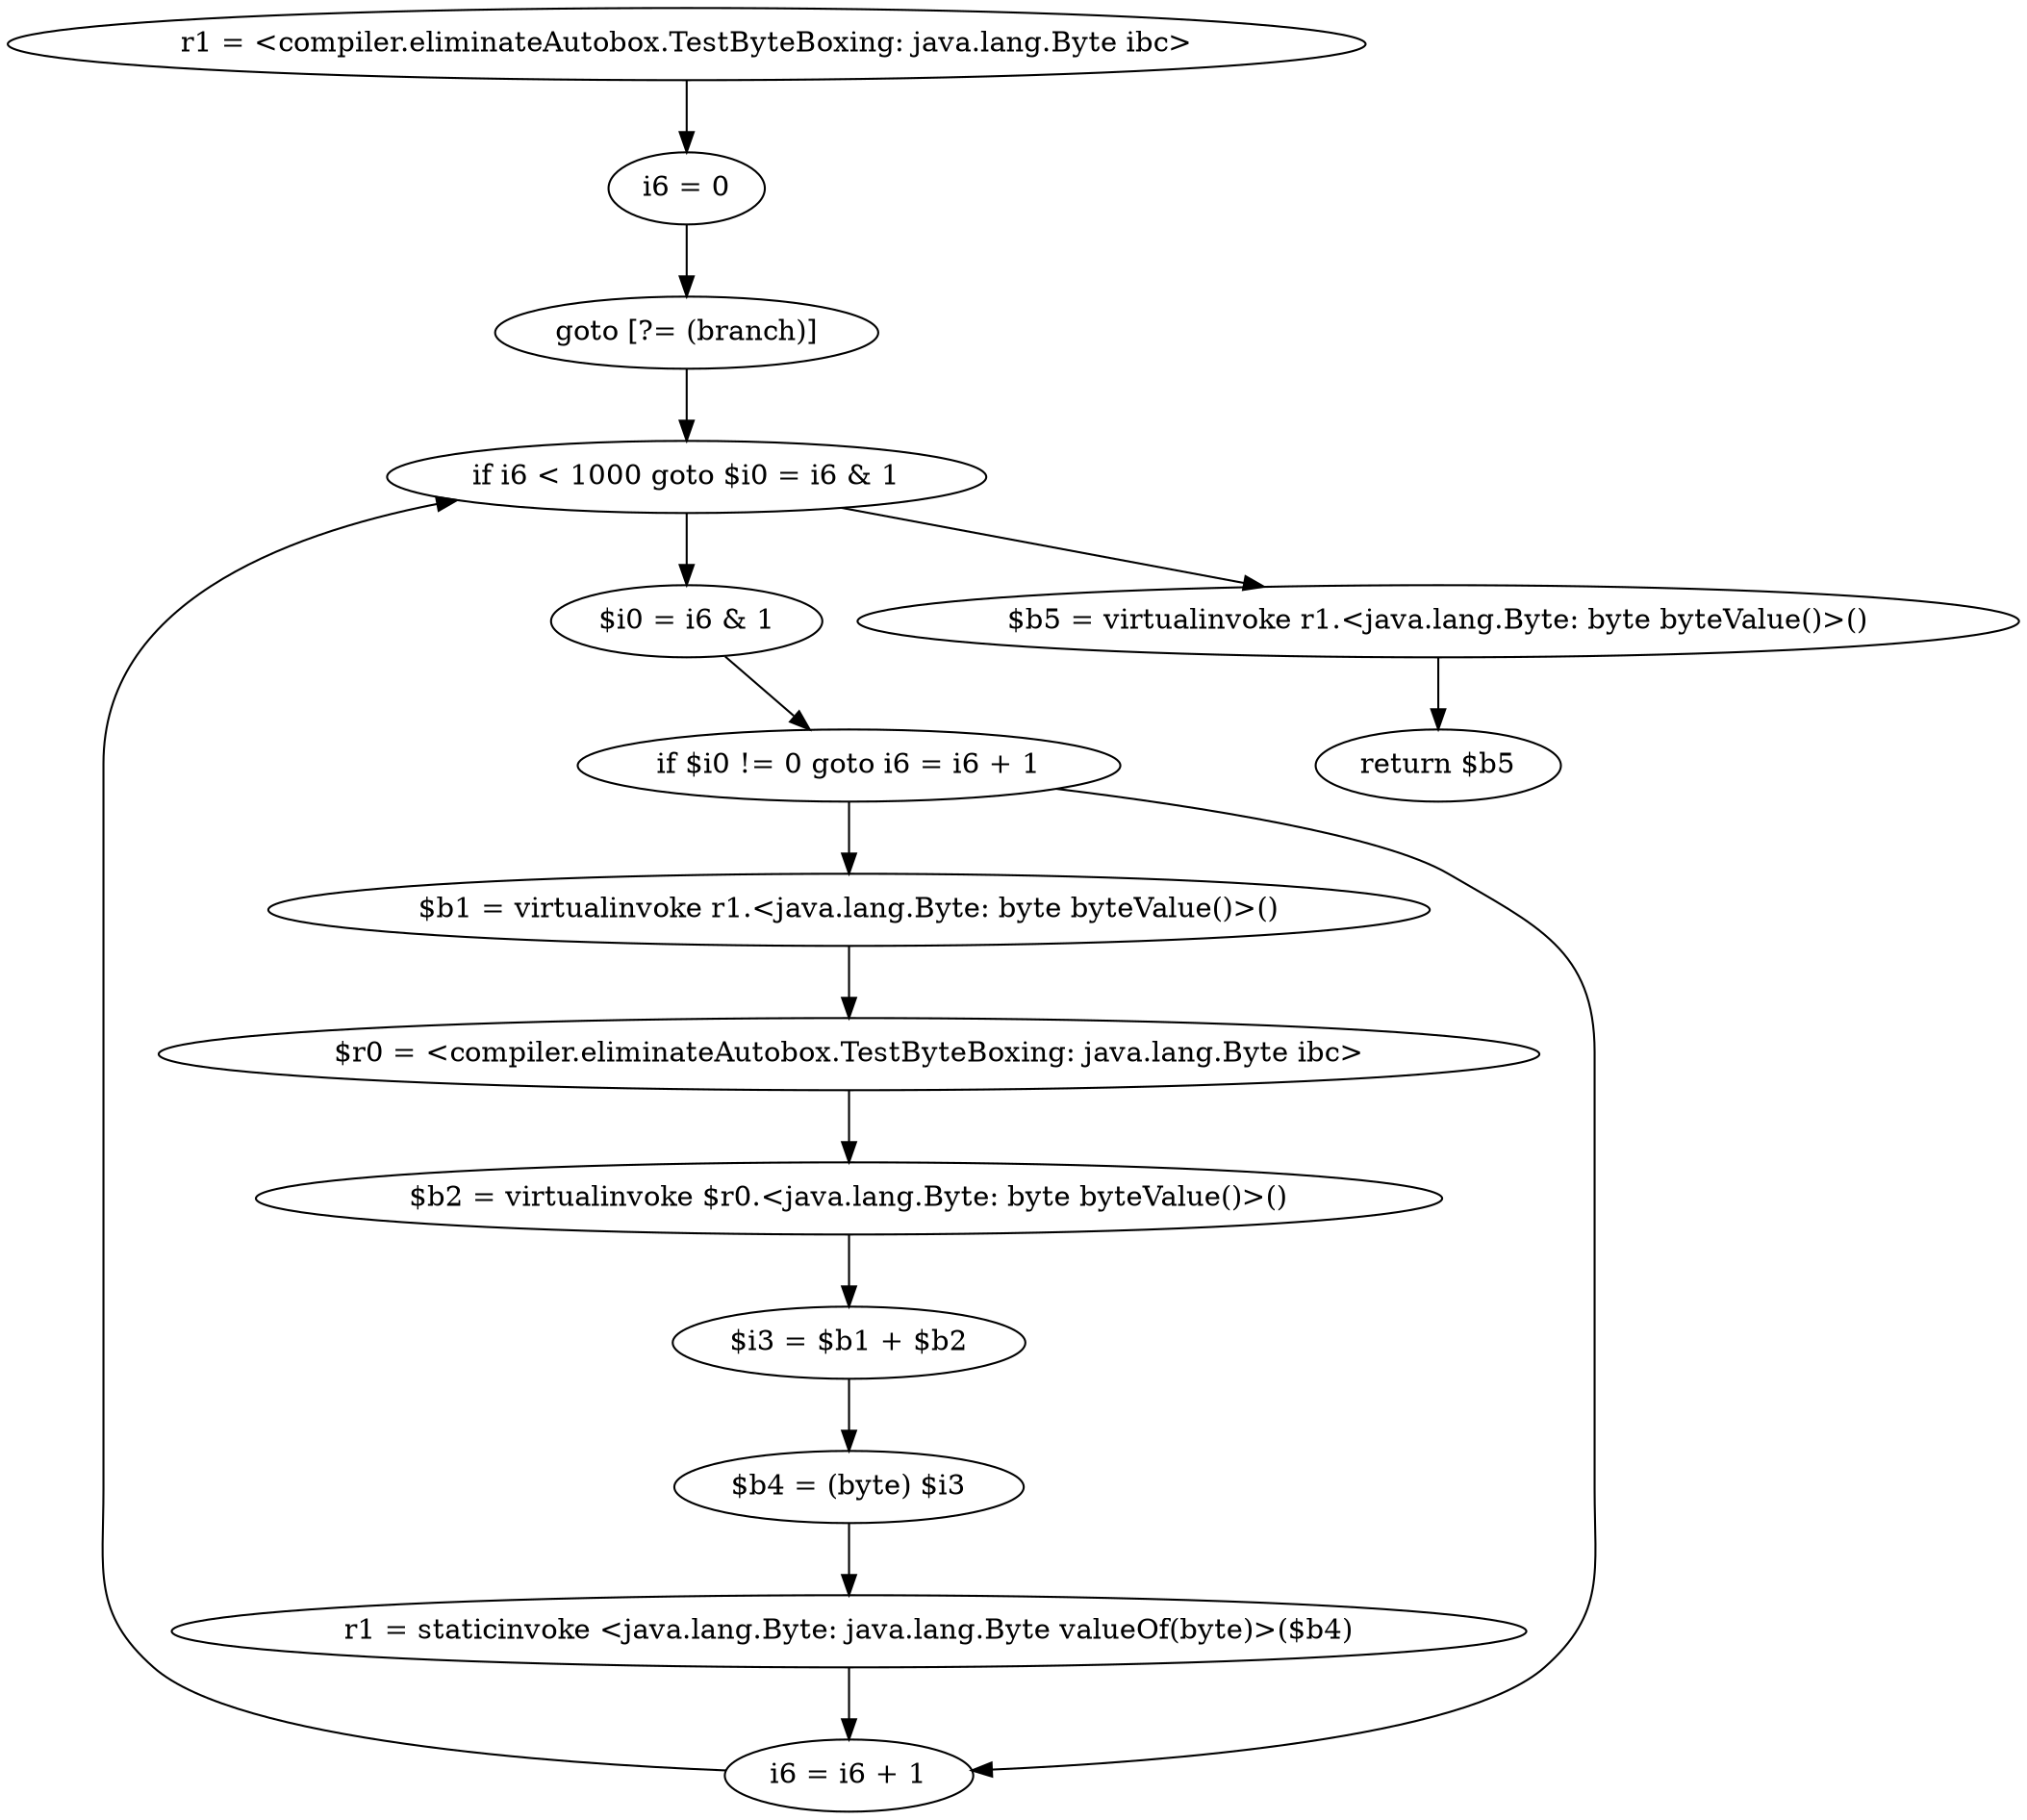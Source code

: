 digraph "unitGraph" {
    "r1 = <compiler.eliminateAutobox.TestByteBoxing: java.lang.Byte ibc>"
    "i6 = 0"
    "goto [?= (branch)]"
    "$i0 = i6 & 1"
    "if $i0 != 0 goto i6 = i6 + 1"
    "$b1 = virtualinvoke r1.<java.lang.Byte: byte byteValue()>()"
    "$r0 = <compiler.eliminateAutobox.TestByteBoxing: java.lang.Byte ibc>"
    "$b2 = virtualinvoke $r0.<java.lang.Byte: byte byteValue()>()"
    "$i3 = $b1 + $b2"
    "$b4 = (byte) $i3"
    "r1 = staticinvoke <java.lang.Byte: java.lang.Byte valueOf(byte)>($b4)"
    "i6 = i6 + 1"
    "if i6 < 1000 goto $i0 = i6 & 1"
    "$b5 = virtualinvoke r1.<java.lang.Byte: byte byteValue()>()"
    "return $b5"
    "r1 = <compiler.eliminateAutobox.TestByteBoxing: java.lang.Byte ibc>"->"i6 = 0";
    "i6 = 0"->"goto [?= (branch)]";
    "goto [?= (branch)]"->"if i6 < 1000 goto $i0 = i6 & 1";
    "$i0 = i6 & 1"->"if $i0 != 0 goto i6 = i6 + 1";
    "if $i0 != 0 goto i6 = i6 + 1"->"$b1 = virtualinvoke r1.<java.lang.Byte: byte byteValue()>()";
    "if $i0 != 0 goto i6 = i6 + 1"->"i6 = i6 + 1";
    "$b1 = virtualinvoke r1.<java.lang.Byte: byte byteValue()>()"->"$r0 = <compiler.eliminateAutobox.TestByteBoxing: java.lang.Byte ibc>";
    "$r0 = <compiler.eliminateAutobox.TestByteBoxing: java.lang.Byte ibc>"->"$b2 = virtualinvoke $r0.<java.lang.Byte: byte byteValue()>()";
    "$b2 = virtualinvoke $r0.<java.lang.Byte: byte byteValue()>()"->"$i3 = $b1 + $b2";
    "$i3 = $b1 + $b2"->"$b4 = (byte) $i3";
    "$b4 = (byte) $i3"->"r1 = staticinvoke <java.lang.Byte: java.lang.Byte valueOf(byte)>($b4)";
    "r1 = staticinvoke <java.lang.Byte: java.lang.Byte valueOf(byte)>($b4)"->"i6 = i6 + 1";
    "i6 = i6 + 1"->"if i6 < 1000 goto $i0 = i6 & 1";
    "if i6 < 1000 goto $i0 = i6 & 1"->"$b5 = virtualinvoke r1.<java.lang.Byte: byte byteValue()>()";
    "if i6 < 1000 goto $i0 = i6 & 1"->"$i0 = i6 & 1";
    "$b5 = virtualinvoke r1.<java.lang.Byte: byte byteValue()>()"->"return $b5";
}
